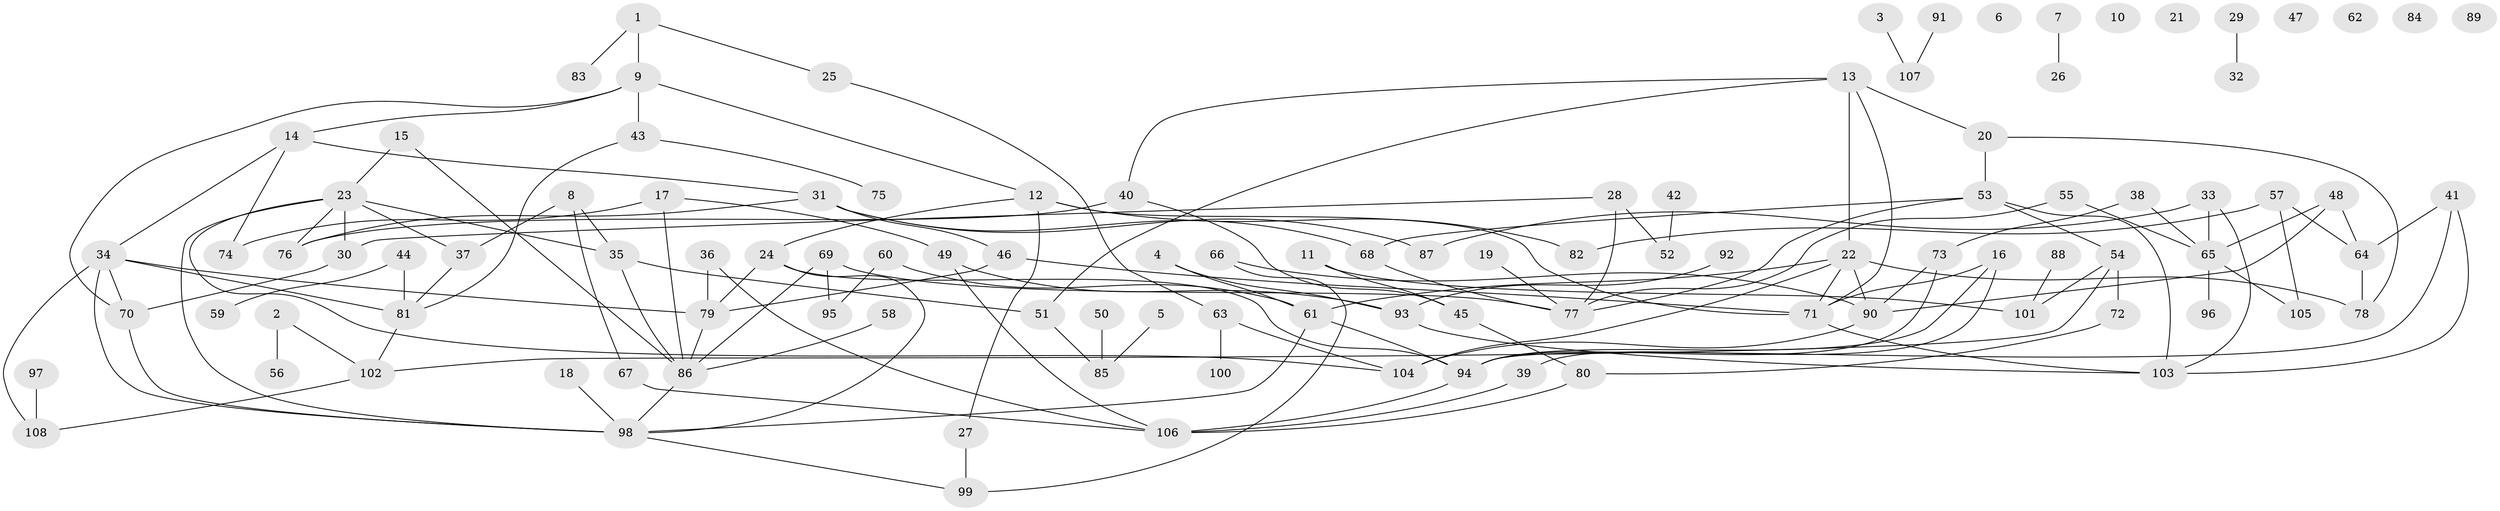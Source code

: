 // coarse degree distribution, {3: 0.17567567567567569, 2: 0.12162162162162163, 1: 0.25675675675675674, 4: 0.0945945945945946, 0: 0.10810810810810811, 7: 0.05405405405405406, 9: 0.04054054054054054, 6: 0.06756756756756757, 8: 0.013513513513513514, 5: 0.05405405405405406, 11: 0.013513513513513514}
// Generated by graph-tools (version 1.1) at 2025/23/03/03/25 07:23:24]
// undirected, 108 vertices, 151 edges
graph export_dot {
graph [start="1"]
  node [color=gray90,style=filled];
  1;
  2;
  3;
  4;
  5;
  6;
  7;
  8;
  9;
  10;
  11;
  12;
  13;
  14;
  15;
  16;
  17;
  18;
  19;
  20;
  21;
  22;
  23;
  24;
  25;
  26;
  27;
  28;
  29;
  30;
  31;
  32;
  33;
  34;
  35;
  36;
  37;
  38;
  39;
  40;
  41;
  42;
  43;
  44;
  45;
  46;
  47;
  48;
  49;
  50;
  51;
  52;
  53;
  54;
  55;
  56;
  57;
  58;
  59;
  60;
  61;
  62;
  63;
  64;
  65;
  66;
  67;
  68;
  69;
  70;
  71;
  72;
  73;
  74;
  75;
  76;
  77;
  78;
  79;
  80;
  81;
  82;
  83;
  84;
  85;
  86;
  87;
  88;
  89;
  90;
  91;
  92;
  93;
  94;
  95;
  96;
  97;
  98;
  99;
  100;
  101;
  102;
  103;
  104;
  105;
  106;
  107;
  108;
  1 -- 9;
  1 -- 25;
  1 -- 83;
  2 -- 56;
  2 -- 102;
  3 -- 107;
  4 -- 61;
  4 -- 93;
  5 -- 85;
  7 -- 26;
  8 -- 35;
  8 -- 37;
  8 -- 67;
  9 -- 12;
  9 -- 14;
  9 -- 43;
  9 -- 70;
  11 -- 45;
  11 -- 101;
  12 -- 24;
  12 -- 27;
  12 -- 71;
  12 -- 82;
  13 -- 20;
  13 -- 22;
  13 -- 40;
  13 -- 51;
  13 -- 71;
  14 -- 31;
  14 -- 34;
  14 -- 74;
  15 -- 23;
  15 -- 86;
  16 -- 39;
  16 -- 71;
  16 -- 94;
  17 -- 49;
  17 -- 74;
  17 -- 86;
  18 -- 98;
  19 -- 77;
  20 -- 53;
  20 -- 78;
  22 -- 61;
  22 -- 71;
  22 -- 78;
  22 -- 90;
  22 -- 104;
  23 -- 30;
  23 -- 35;
  23 -- 37;
  23 -- 76;
  23 -- 98;
  23 -- 104;
  24 -- 79;
  24 -- 94;
  24 -- 98;
  25 -- 63;
  27 -- 99;
  28 -- 30;
  28 -- 52;
  28 -- 77;
  29 -- 32;
  30 -- 70;
  31 -- 46;
  31 -- 68;
  31 -- 76;
  31 -- 87;
  33 -- 65;
  33 -- 87;
  33 -- 103;
  34 -- 70;
  34 -- 79;
  34 -- 81;
  34 -- 98;
  34 -- 108;
  35 -- 51;
  35 -- 86;
  36 -- 79;
  36 -- 106;
  37 -- 81;
  38 -- 65;
  38 -- 73;
  39 -- 106;
  40 -- 45;
  40 -- 76;
  41 -- 64;
  41 -- 94;
  41 -- 103;
  42 -- 52;
  43 -- 75;
  43 -- 81;
  44 -- 59;
  44 -- 81;
  45 -- 80;
  46 -- 71;
  46 -- 79;
  48 -- 64;
  48 -- 65;
  48 -- 90;
  49 -- 93;
  49 -- 106;
  50 -- 85;
  51 -- 85;
  53 -- 54;
  53 -- 68;
  53 -- 77;
  53 -- 103;
  54 -- 72;
  54 -- 101;
  54 -- 102;
  55 -- 65;
  55 -- 77;
  57 -- 64;
  57 -- 82;
  57 -- 105;
  58 -- 86;
  60 -- 61;
  60 -- 95;
  61 -- 94;
  61 -- 98;
  63 -- 100;
  63 -- 104;
  64 -- 78;
  65 -- 96;
  65 -- 105;
  66 -- 90;
  66 -- 99;
  67 -- 106;
  68 -- 77;
  69 -- 77;
  69 -- 86;
  69 -- 95;
  70 -- 98;
  71 -- 103;
  72 -- 80;
  73 -- 90;
  73 -- 94;
  79 -- 86;
  80 -- 106;
  81 -- 102;
  86 -- 98;
  88 -- 101;
  90 -- 104;
  91 -- 107;
  92 -- 93;
  93 -- 103;
  94 -- 106;
  97 -- 108;
  98 -- 99;
  102 -- 108;
}

